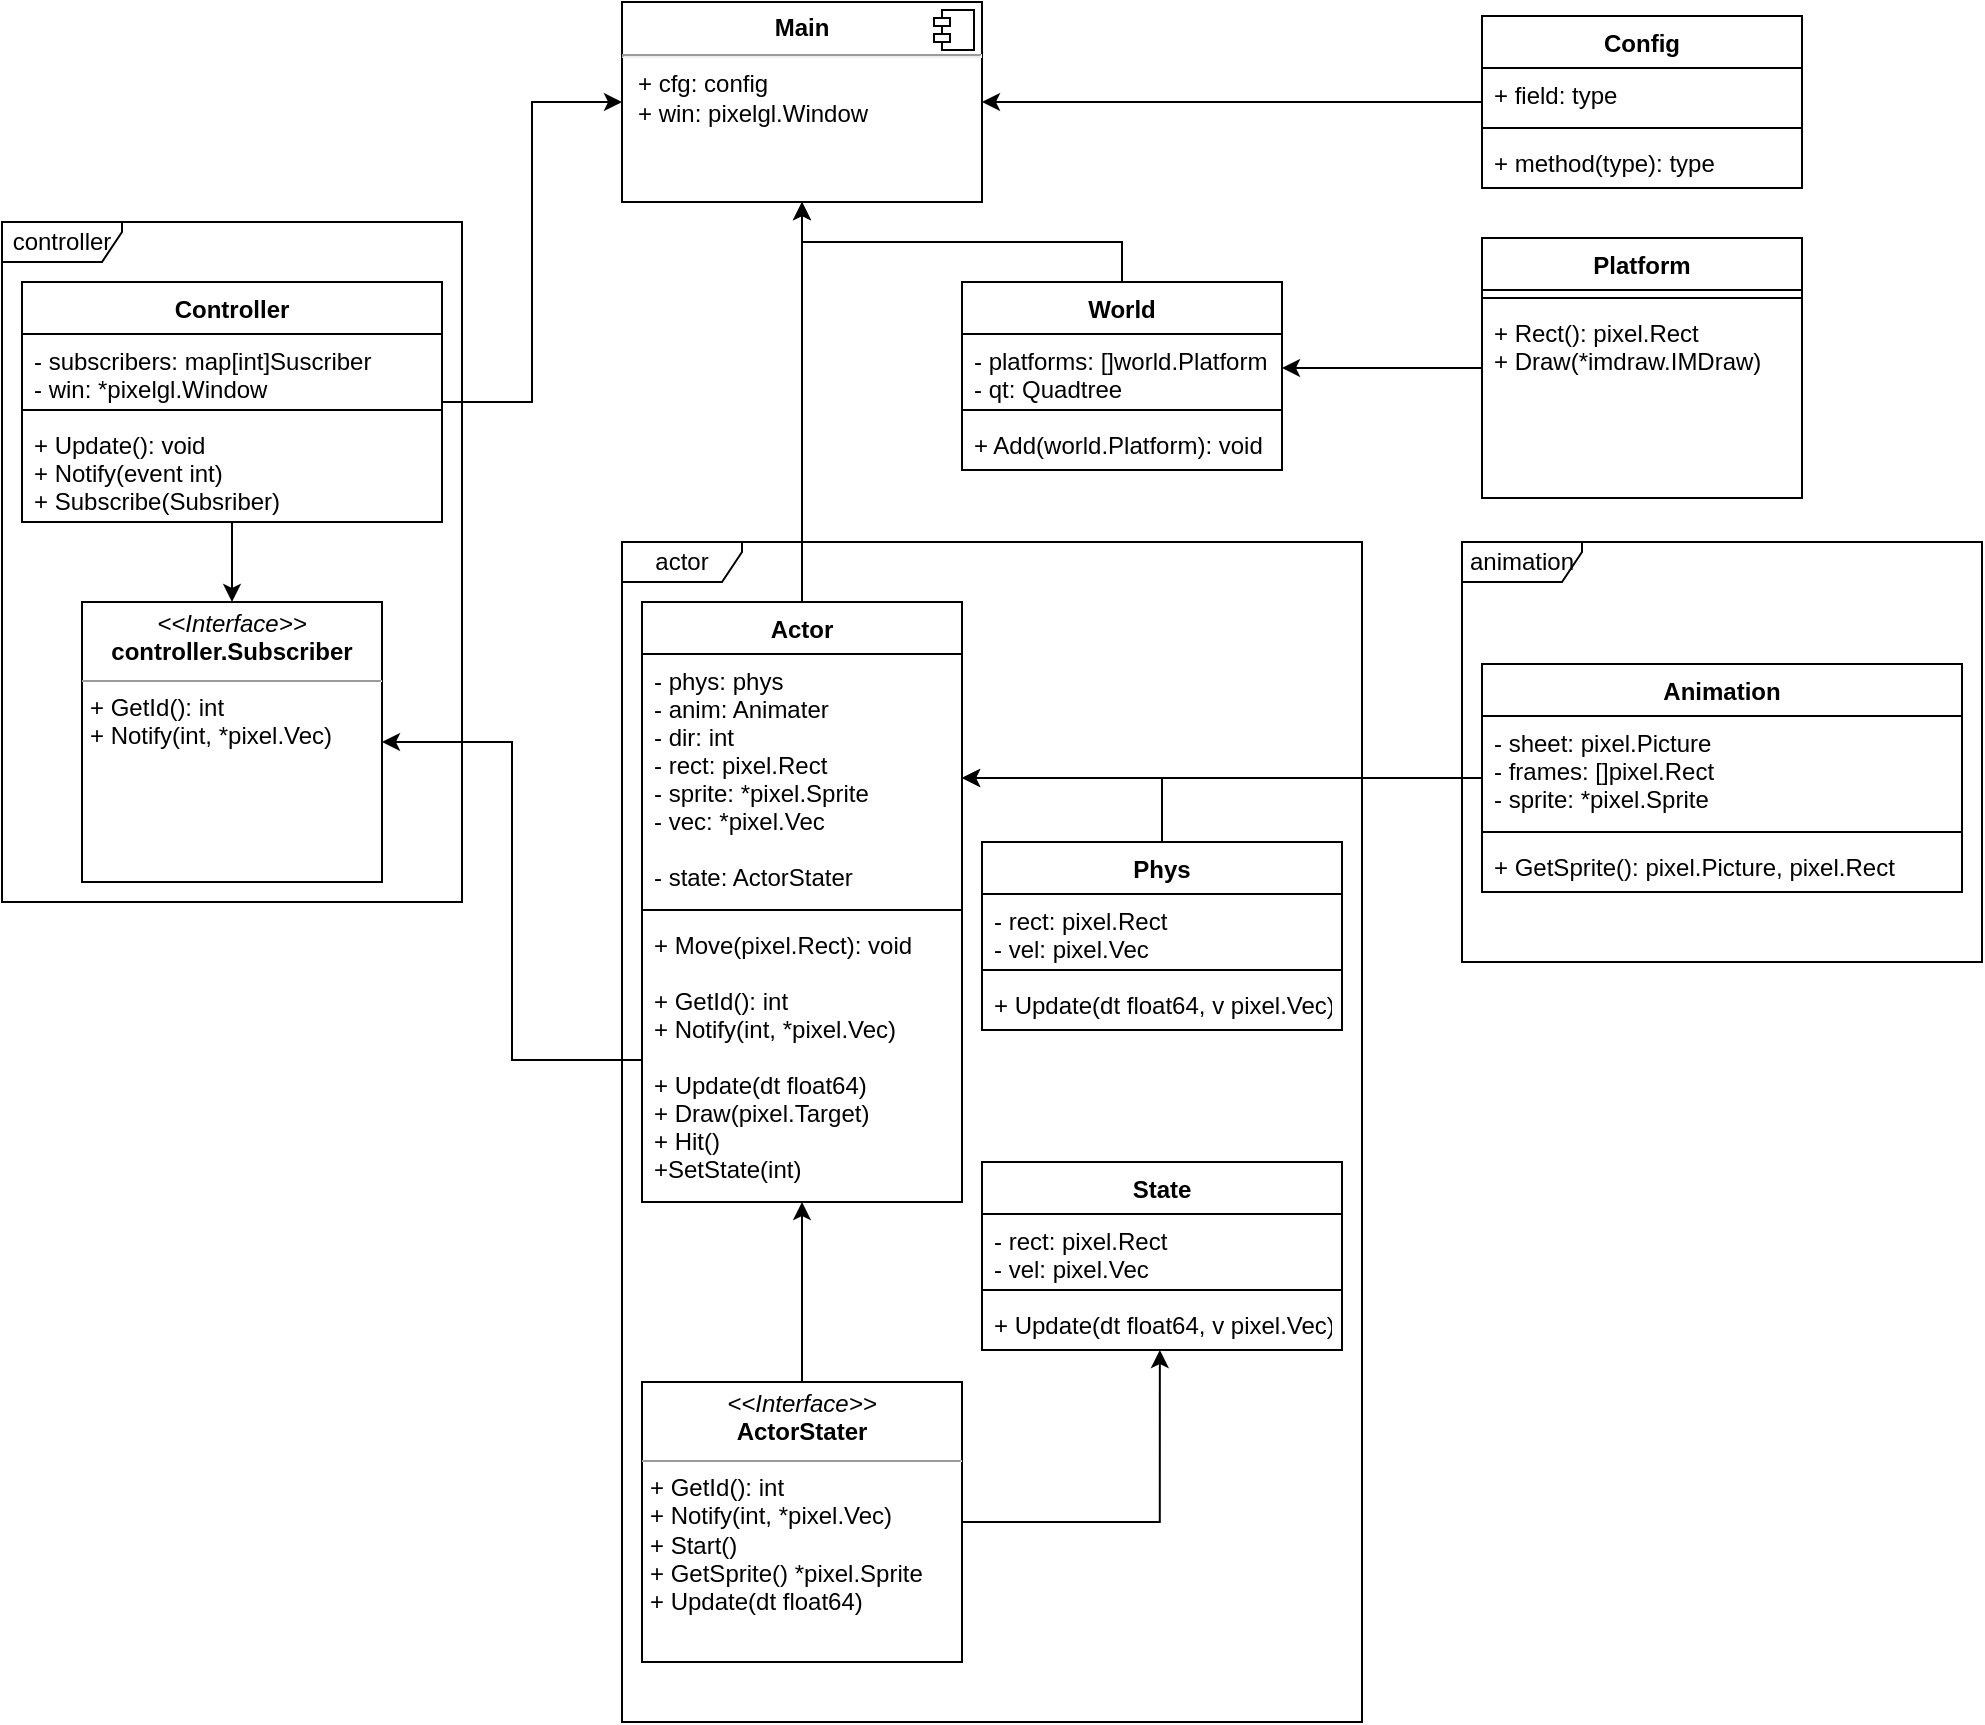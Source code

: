 <mxfile version="13.10.6" type="device" pages="2"><diagram id="_RZrZHycAza-_zZVdqdb" name="Page-1"><mxGraphModel dx="2500" dy="896" grid="1" gridSize="10" guides="1" tooltips="1" connect="1" arrows="1" fold="1" page="1" pageScale="1" pageWidth="827" pageHeight="1169" math="0" shadow="0"><root><mxCell id="0"/><mxCell id="1" parent="0"/><mxCell id="wVZSP38M4wMGpyhvvbk_-41" value="animation" style="shape=umlFrame;whiteSpace=wrap;html=1;width=60;height=20;" vertex="1" parent="1"><mxGeometry x="560" y="290" width="260" height="210" as="geometry"/></mxCell><mxCell id="wVZSP38M4wMGpyhvvbk_-40" value="actor" style="shape=umlFrame;whiteSpace=wrap;html=1;width=60;height=20;" vertex="1" parent="1"><mxGeometry x="140" y="290" width="370" height="590" as="geometry"/></mxCell><mxCell id="wVZSP38M4wMGpyhvvbk_-10" style="edgeStyle=orthogonalEdgeStyle;rounded=0;orthogonalLoop=1;jettySize=auto;html=1;" edge="1" parent="1" source="wVZSP38M4wMGpyhvvbk_-4" target="wVZSP38M4wMGpyhvvbk_-8"><mxGeometry relative="1" as="geometry"/></mxCell><mxCell id="wVZSP38M4wMGpyhvvbk_-4" value="Config" style="swimlane;fontStyle=1;align=center;verticalAlign=top;childLayout=stackLayout;horizontal=1;startSize=26;horizontalStack=0;resizeParent=1;resizeParentMax=0;resizeLast=0;collapsible=1;marginBottom=0;" vertex="1" parent="1"><mxGeometry x="570" y="27" width="160" height="86" as="geometry"/></mxCell><mxCell id="wVZSP38M4wMGpyhvvbk_-5" value="+ field: type" style="text;strokeColor=none;fillColor=none;align=left;verticalAlign=top;spacingLeft=4;spacingRight=4;overflow=hidden;rotatable=0;points=[[0,0.5],[1,0.5]];portConstraint=eastwest;" vertex="1" parent="wVZSP38M4wMGpyhvvbk_-4"><mxGeometry y="26" width="160" height="26" as="geometry"/></mxCell><mxCell id="wVZSP38M4wMGpyhvvbk_-6" value="" style="line;strokeWidth=1;fillColor=none;align=left;verticalAlign=middle;spacingTop=-1;spacingLeft=3;spacingRight=3;rotatable=0;labelPosition=right;points=[];portConstraint=eastwest;" vertex="1" parent="wVZSP38M4wMGpyhvvbk_-4"><mxGeometry y="52" width="160" height="8" as="geometry"/></mxCell><mxCell id="wVZSP38M4wMGpyhvvbk_-7" value="+ method(type): type" style="text;strokeColor=none;fillColor=none;align=left;verticalAlign=top;spacingLeft=4;spacingRight=4;overflow=hidden;rotatable=0;points=[[0,0.5],[1,0.5]];portConstraint=eastwest;" vertex="1" parent="wVZSP38M4wMGpyhvvbk_-4"><mxGeometry y="60" width="160" height="26" as="geometry"/></mxCell><mxCell id="wVZSP38M4wMGpyhvvbk_-8" value="&lt;p style=&quot;margin: 0px ; margin-top: 6px ; text-align: center&quot;&gt;&lt;b&gt;Main&lt;/b&gt;&lt;/p&gt;&lt;hr&gt;&lt;p style=&quot;margin: 0px ; margin-left: 8px&quot;&gt;+ cfg: config&lt;br&gt;+ win: pixelgl.Window&lt;/p&gt;" style="align=left;overflow=fill;html=1;dropTarget=0;" vertex="1" parent="1"><mxGeometry x="140" y="20" width="180" height="100" as="geometry"/></mxCell><mxCell id="wVZSP38M4wMGpyhvvbk_-9" value="" style="shape=component;jettyWidth=8;jettyHeight=4;" vertex="1" parent="wVZSP38M4wMGpyhvvbk_-8"><mxGeometry x="1" width="20" height="20" relative="1" as="geometry"><mxPoint x="-24" y="4" as="offset"/></mxGeometry></mxCell><mxCell id="wVZSP38M4wMGpyhvvbk_-20" style="edgeStyle=orthogonalEdgeStyle;rounded=0;orthogonalLoop=1;jettySize=auto;html=1;" edge="1" parent="1" source="wVZSP38M4wMGpyhvvbk_-11" target="wVZSP38M4wMGpyhvvbk_-8"><mxGeometry relative="1" as="geometry"/></mxCell><mxCell id="wVZSP38M4wMGpyhvvbk_-11" value="World" style="swimlane;fontStyle=1;align=center;verticalAlign=top;childLayout=stackLayout;horizontal=1;startSize=26;horizontalStack=0;resizeParent=1;resizeParentMax=0;resizeLast=0;collapsible=1;marginBottom=0;" vertex="1" parent="1"><mxGeometry x="310" y="160" width="160" height="94" as="geometry"/></mxCell><mxCell id="wVZSP38M4wMGpyhvvbk_-12" value="- platforms: []world.Platform&#10;- qt: Quadtree" style="text;strokeColor=none;fillColor=none;align=left;verticalAlign=top;spacingLeft=4;spacingRight=4;overflow=hidden;rotatable=0;points=[[0,0.5],[1,0.5]];portConstraint=eastwest;" vertex="1" parent="wVZSP38M4wMGpyhvvbk_-11"><mxGeometry y="26" width="160" height="34" as="geometry"/></mxCell><mxCell id="wVZSP38M4wMGpyhvvbk_-13" value="" style="line;strokeWidth=1;fillColor=none;align=left;verticalAlign=middle;spacingTop=-1;spacingLeft=3;spacingRight=3;rotatable=0;labelPosition=right;points=[];portConstraint=eastwest;" vertex="1" parent="wVZSP38M4wMGpyhvvbk_-11"><mxGeometry y="60" width="160" height="8" as="geometry"/></mxCell><mxCell id="wVZSP38M4wMGpyhvvbk_-14" value="+ Add(world.Platform): void" style="text;strokeColor=none;fillColor=none;align=left;verticalAlign=top;spacingLeft=4;spacingRight=4;overflow=hidden;rotatable=0;points=[[0,0.5],[1,0.5]];portConstraint=eastwest;" vertex="1" parent="wVZSP38M4wMGpyhvvbk_-11"><mxGeometry y="68" width="160" height="26" as="geometry"/></mxCell><mxCell id="wVZSP38M4wMGpyhvvbk_-19" style="edgeStyle=orthogonalEdgeStyle;rounded=0;orthogonalLoop=1;jettySize=auto;html=1;" edge="1" parent="1" source="wVZSP38M4wMGpyhvvbk_-15" target="wVZSP38M4wMGpyhvvbk_-12"><mxGeometry relative="1" as="geometry"/></mxCell><mxCell id="wVZSP38M4wMGpyhvvbk_-15" value="Platform" style="swimlane;fontStyle=1;align=center;verticalAlign=top;childLayout=stackLayout;horizontal=1;startSize=26;horizontalStack=0;resizeParent=1;resizeParentMax=0;resizeLast=0;collapsible=1;marginBottom=0;" vertex="1" parent="1"><mxGeometry x="570" y="138" width="160" height="130" as="geometry"/></mxCell><mxCell id="wVZSP38M4wMGpyhvvbk_-17" value="" style="line;strokeWidth=1;fillColor=none;align=left;verticalAlign=middle;spacingTop=-1;spacingLeft=3;spacingRight=3;rotatable=0;labelPosition=right;points=[];portConstraint=eastwest;" vertex="1" parent="wVZSP38M4wMGpyhvvbk_-15"><mxGeometry y="26" width="160" height="8" as="geometry"/></mxCell><mxCell id="wVZSP38M4wMGpyhvvbk_-18" value="+ Rect(): pixel.Rect&#10;+ Draw(*imdraw.IMDraw)" style="text;strokeColor=none;fillColor=none;align=left;verticalAlign=top;spacingLeft=4;spacingRight=4;overflow=hidden;rotatable=0;points=[[0,0.5],[1,0.5]];portConstraint=eastwest;" vertex="1" parent="wVZSP38M4wMGpyhvvbk_-15"><mxGeometry y="34" width="160" height="96" as="geometry"/></mxCell><mxCell id="wVZSP38M4wMGpyhvvbk_-30" style="edgeStyle=orthogonalEdgeStyle;rounded=0;orthogonalLoop=1;jettySize=auto;html=1;" edge="1" parent="1" source="wVZSP38M4wMGpyhvvbk_-21" target="wVZSP38M4wMGpyhvvbk_-26"><mxGeometry relative="1" as="geometry"/></mxCell><mxCell id="wVZSP38M4wMGpyhvvbk_-21" value="Animation" style="swimlane;fontStyle=1;align=center;verticalAlign=top;childLayout=stackLayout;horizontal=1;startSize=26;horizontalStack=0;resizeParent=1;resizeParentMax=0;resizeLast=0;collapsible=1;marginBottom=0;" vertex="1" parent="1"><mxGeometry x="570" y="351" width="240" height="114" as="geometry"/></mxCell><mxCell id="wVZSP38M4wMGpyhvvbk_-22" value="- sheet: pixel.Picture&#10;- frames: []pixel.Rect&#10;- sprite: *pixel.Sprite" style="text;strokeColor=none;fillColor=none;align=left;verticalAlign=top;spacingLeft=4;spacingRight=4;overflow=hidden;rotatable=0;points=[[0,0.5],[1,0.5]];portConstraint=eastwest;" vertex="1" parent="wVZSP38M4wMGpyhvvbk_-21"><mxGeometry y="26" width="240" height="54" as="geometry"/></mxCell><mxCell id="wVZSP38M4wMGpyhvvbk_-23" value="" style="line;strokeWidth=1;fillColor=none;align=left;verticalAlign=middle;spacingTop=-1;spacingLeft=3;spacingRight=3;rotatable=0;labelPosition=right;points=[];portConstraint=eastwest;" vertex="1" parent="wVZSP38M4wMGpyhvvbk_-21"><mxGeometry y="80" width="240" height="8" as="geometry"/></mxCell><mxCell id="wVZSP38M4wMGpyhvvbk_-24" value="+ GetSprite(): pixel.Picture, pixel.Rect" style="text;strokeColor=none;fillColor=none;align=left;verticalAlign=top;spacingLeft=4;spacingRight=4;overflow=hidden;rotatable=0;points=[[0,0.5],[1,0.5]];portConstraint=eastwest;" vertex="1" parent="wVZSP38M4wMGpyhvvbk_-21"><mxGeometry y="88" width="240" height="26" as="geometry"/></mxCell><mxCell id="wVZSP38M4wMGpyhvvbk_-29" style="edgeStyle=orthogonalEdgeStyle;rounded=0;orthogonalLoop=1;jettySize=auto;html=1;" edge="1" parent="1" source="wVZSP38M4wMGpyhvvbk_-25" target="wVZSP38M4wMGpyhvvbk_-8"><mxGeometry relative="1" as="geometry"/></mxCell><mxCell id="wVZSP38M4wMGpyhvvbk_-25" value="Actor" style="swimlane;fontStyle=1;align=center;verticalAlign=top;childLayout=stackLayout;horizontal=1;startSize=26;horizontalStack=0;resizeParent=1;resizeParentMax=0;resizeLast=0;collapsible=1;marginBottom=0;" vertex="1" parent="1"><mxGeometry x="150" y="320" width="160" height="300" as="geometry"/></mxCell><mxCell id="wVZSP38M4wMGpyhvvbk_-26" value="- phys: phys&#10;- anim: Animater&#10;- dir: int&#10;- rect: pixel.Rect&#10;- sprite: *pixel.Sprite&#10;- vec: *pixel.Vec&#10;&#10;- state: ActorStater" style="text;strokeColor=none;fillColor=none;align=left;verticalAlign=top;spacingLeft=4;spacingRight=4;overflow=hidden;rotatable=0;points=[[0,0.5],[1,0.5]];portConstraint=eastwest;" vertex="1" parent="wVZSP38M4wMGpyhvvbk_-25"><mxGeometry y="26" width="160" height="124" as="geometry"/></mxCell><mxCell id="wVZSP38M4wMGpyhvvbk_-27" value="" style="line;strokeWidth=1;fillColor=none;align=left;verticalAlign=middle;spacingTop=-1;spacingLeft=3;spacingRight=3;rotatable=0;labelPosition=right;points=[];portConstraint=eastwest;" vertex="1" parent="wVZSP38M4wMGpyhvvbk_-25"><mxGeometry y="150" width="160" height="8" as="geometry"/></mxCell><mxCell id="wVZSP38M4wMGpyhvvbk_-28" value="+ Move(pixel.Rect): void&#10;&#10;+ GetId(): int&#10;+ Notify(int, *pixel.Vec)&#10;&#10;+ Update(dt float64)&#10;+ Draw(pixel.Target)&#10;+ Hit()&#10;+SetState(int)" style="text;strokeColor=none;fillColor=none;align=left;verticalAlign=top;spacingLeft=4;spacingRight=4;overflow=hidden;rotatable=0;points=[[0,0.5],[1,0.5]];portConstraint=eastwest;" vertex="1" parent="wVZSP38M4wMGpyhvvbk_-25"><mxGeometry y="158" width="160" height="142" as="geometry"/></mxCell><mxCell id="wVZSP38M4wMGpyhvvbk_-37" style="edgeStyle=orthogonalEdgeStyle;rounded=0;orthogonalLoop=1;jettySize=auto;html=1;entryX=0;entryY=0.5;entryDx=0;entryDy=0;" edge="1" parent="1" source="wVZSP38M4wMGpyhvvbk_-31" target="wVZSP38M4wMGpyhvvbk_-8"><mxGeometry relative="1" as="geometry"/></mxCell><mxCell id="wVZSP38M4wMGpyhvvbk_-39" style="edgeStyle=orthogonalEdgeStyle;rounded=0;orthogonalLoop=1;jettySize=auto;html=1;" edge="1" parent="1" source="wVZSP38M4wMGpyhvvbk_-31" target="wVZSP38M4wMGpyhvvbk_-36"><mxGeometry relative="1" as="geometry"/></mxCell><mxCell id="wVZSP38M4wMGpyhvvbk_-31" value="Controller" style="swimlane;fontStyle=1;align=center;verticalAlign=top;childLayout=stackLayout;horizontal=1;startSize=26;horizontalStack=0;resizeParent=1;resizeParentMax=0;resizeLast=0;collapsible=1;marginBottom=0;" vertex="1" parent="1"><mxGeometry x="-160" y="160" width="210" height="120" as="geometry"/></mxCell><mxCell id="wVZSP38M4wMGpyhvvbk_-32" value="- subscribers: map[int]Suscriber&#10;- win: *pixelgl.Window" style="text;strokeColor=none;fillColor=none;align=left;verticalAlign=top;spacingLeft=4;spacingRight=4;overflow=hidden;rotatable=0;points=[[0,0.5],[1,0.5]];portConstraint=eastwest;" vertex="1" parent="wVZSP38M4wMGpyhvvbk_-31"><mxGeometry y="26" width="210" height="34" as="geometry"/></mxCell><mxCell id="wVZSP38M4wMGpyhvvbk_-33" value="" style="line;strokeWidth=1;fillColor=none;align=left;verticalAlign=middle;spacingTop=-1;spacingLeft=3;spacingRight=3;rotatable=0;labelPosition=right;points=[];portConstraint=eastwest;" vertex="1" parent="wVZSP38M4wMGpyhvvbk_-31"><mxGeometry y="60" width="210" height="8" as="geometry"/></mxCell><mxCell id="wVZSP38M4wMGpyhvvbk_-34" value="+ Update(): void&#10;+ Notify(event int)&#10;+ Subscribe(Subsriber)" style="text;strokeColor=none;fillColor=none;align=left;verticalAlign=top;spacingLeft=4;spacingRight=4;overflow=hidden;rotatable=0;points=[[0,0.5],[1,0.5]];portConstraint=eastwest;" vertex="1" parent="wVZSP38M4wMGpyhvvbk_-31"><mxGeometry y="68" width="210" height="52" as="geometry"/></mxCell><mxCell id="wVZSP38M4wMGpyhvvbk_-36" value="&lt;p style=&quot;margin: 0px ; margin-top: 4px ; text-align: center&quot;&gt;&lt;i&gt;&amp;lt;&amp;lt;Interface&amp;gt;&amp;gt;&lt;/i&gt;&lt;br&gt;&lt;b&gt;controller.Subscriber&lt;/b&gt;&lt;/p&gt;&lt;hr size=&quot;1&quot;&gt;&lt;p style=&quot;margin: 0px ; margin-left: 4px&quot;&gt;&lt;/p&gt;&lt;p style=&quot;margin: 0px ; margin-left: 4px&quot;&gt;+ GetId(): int&lt;br&gt;+ Notify(int, *pixel.Vec)&lt;/p&gt;" style="verticalAlign=top;align=left;overflow=fill;fontSize=12;fontFamily=Helvetica;html=1;" vertex="1" parent="1"><mxGeometry x="-130" y="320" width="150" height="140" as="geometry"/></mxCell><mxCell id="wVZSP38M4wMGpyhvvbk_-38" style="edgeStyle=orthogonalEdgeStyle;rounded=0;orthogonalLoop=1;jettySize=auto;html=1;entryX=1;entryY=0.5;entryDx=0;entryDy=0;" edge="1" parent="1" source="wVZSP38M4wMGpyhvvbk_-28" target="wVZSP38M4wMGpyhvvbk_-36"><mxGeometry relative="1" as="geometry"/></mxCell><mxCell id="wVZSP38M4wMGpyhvvbk_-48" style="edgeStyle=orthogonalEdgeStyle;rounded=0;orthogonalLoop=1;jettySize=auto;html=1;exitX=0.5;exitY=0;exitDx=0;exitDy=0;" edge="1" parent="1" source="wVZSP38M4wMGpyhvvbk_-43" target="wVZSP38M4wMGpyhvvbk_-26"><mxGeometry relative="1" as="geometry"/></mxCell><mxCell id="wVZSP38M4wMGpyhvvbk_-43" value="Phys" style="swimlane;fontStyle=1;align=center;verticalAlign=top;childLayout=stackLayout;horizontal=1;startSize=26;horizontalStack=0;resizeParent=1;resizeParentMax=0;resizeLast=0;collapsible=1;marginBottom=0;" vertex="1" parent="1"><mxGeometry x="320" y="440" width="180" height="94" as="geometry"/></mxCell><mxCell id="wVZSP38M4wMGpyhvvbk_-44" value="- rect: pixel.Rect&#10;- vel: pixel.Vec" style="text;strokeColor=none;fillColor=none;align=left;verticalAlign=top;spacingLeft=4;spacingRight=4;overflow=hidden;rotatable=0;points=[[0,0.5],[1,0.5]];portConstraint=eastwest;" vertex="1" parent="wVZSP38M4wMGpyhvvbk_-43"><mxGeometry y="26" width="180" height="34" as="geometry"/></mxCell><mxCell id="wVZSP38M4wMGpyhvvbk_-45" value="" style="line;strokeWidth=1;fillColor=none;align=left;verticalAlign=middle;spacingTop=-1;spacingLeft=3;spacingRight=3;rotatable=0;labelPosition=right;points=[];portConstraint=eastwest;" vertex="1" parent="wVZSP38M4wMGpyhvvbk_-43"><mxGeometry y="60" width="180" height="8" as="geometry"/></mxCell><mxCell id="wVZSP38M4wMGpyhvvbk_-46" value="+ Update(dt float64, v pixel.Vec)" style="text;strokeColor=none;fillColor=none;align=left;verticalAlign=top;spacingLeft=4;spacingRight=4;overflow=hidden;rotatable=0;points=[[0,0.5],[1,0.5]];portConstraint=eastwest;" vertex="1" parent="wVZSP38M4wMGpyhvvbk_-43"><mxGeometry y="68" width="180" height="26" as="geometry"/></mxCell><mxCell id="wVZSP38M4wMGpyhvvbk_-49" value="State" style="swimlane;fontStyle=1;align=center;verticalAlign=top;childLayout=stackLayout;horizontal=1;startSize=26;horizontalStack=0;resizeParent=1;resizeParentMax=0;resizeLast=0;collapsible=1;marginBottom=0;" vertex="1" parent="1"><mxGeometry x="320" y="600" width="180" height="94" as="geometry"/></mxCell><mxCell id="wVZSP38M4wMGpyhvvbk_-50" value="- rect: pixel.Rect&#10;- vel: pixel.Vec" style="text;strokeColor=none;fillColor=none;align=left;verticalAlign=top;spacingLeft=4;spacingRight=4;overflow=hidden;rotatable=0;points=[[0,0.5],[1,0.5]];portConstraint=eastwest;" vertex="1" parent="wVZSP38M4wMGpyhvvbk_-49"><mxGeometry y="26" width="180" height="34" as="geometry"/></mxCell><mxCell id="wVZSP38M4wMGpyhvvbk_-51" value="" style="line;strokeWidth=1;fillColor=none;align=left;verticalAlign=middle;spacingTop=-1;spacingLeft=3;spacingRight=3;rotatable=0;labelPosition=right;points=[];portConstraint=eastwest;" vertex="1" parent="wVZSP38M4wMGpyhvvbk_-49"><mxGeometry y="60" width="180" height="8" as="geometry"/></mxCell><mxCell id="wVZSP38M4wMGpyhvvbk_-52" value="+ Update(dt float64, v pixel.Vec)" style="text;strokeColor=none;fillColor=none;align=left;verticalAlign=top;spacingLeft=4;spacingRight=4;overflow=hidden;rotatable=0;points=[[0,0.5],[1,0.5]];portConstraint=eastwest;" vertex="1" parent="wVZSP38M4wMGpyhvvbk_-49"><mxGeometry y="68" width="180" height="26" as="geometry"/></mxCell><mxCell id="wVZSP38M4wMGpyhvvbk_-54" style="edgeStyle=orthogonalEdgeStyle;rounded=0;orthogonalLoop=1;jettySize=auto;html=1;entryX=0.5;entryY=1;entryDx=0;entryDy=0;entryPerimeter=0;" edge="1" parent="1" source="wVZSP38M4wMGpyhvvbk_-53" target="wVZSP38M4wMGpyhvvbk_-28"><mxGeometry relative="1" as="geometry"/></mxCell><mxCell id="wVZSP38M4wMGpyhvvbk_-55" style="edgeStyle=orthogonalEdgeStyle;rounded=0;orthogonalLoop=1;jettySize=auto;html=1;entryX=0.494;entryY=1;entryDx=0;entryDy=0;exitX=1;exitY=0.5;exitDx=0;exitDy=0;entryPerimeter=0;" edge="1" parent="1" source="wVZSP38M4wMGpyhvvbk_-53" target="wVZSP38M4wMGpyhvvbk_-52"><mxGeometry relative="1" as="geometry"/></mxCell><mxCell id="wVZSP38M4wMGpyhvvbk_-53" value="&lt;p style=&quot;margin: 0px ; margin-top: 4px ; text-align: center&quot;&gt;&lt;i&gt;&amp;lt;&amp;lt;Interface&amp;gt;&amp;gt;&lt;/i&gt;&lt;br&gt;&lt;b&gt;ActorStater&lt;/b&gt;&lt;/p&gt;&lt;hr size=&quot;1&quot;&gt;&lt;p style=&quot;margin: 0px ; margin-left: 4px&quot;&gt;&lt;/p&gt;&lt;p style=&quot;margin: 0px ; margin-left: 4px&quot;&gt;+ GetId(): int&lt;br&gt;+ Notify(int, *pixel.Vec)&lt;/p&gt;&lt;p style=&quot;margin: 0px ; margin-left: 4px&quot;&gt;+ Start()&lt;/p&gt;&lt;p style=&quot;margin: 0px ; margin-left: 4px&quot;&gt;+ GetSprite() *pixel.Sprite&lt;/p&gt;&lt;p style=&quot;margin: 0px ; margin-left: 4px&quot;&gt;+ Update(dt float64)&lt;/p&gt;" style="verticalAlign=top;align=left;overflow=fill;fontSize=12;fontFamily=Helvetica;html=1;" vertex="1" parent="1"><mxGeometry x="150" y="710" width="160" height="140" as="geometry"/></mxCell><mxCell id="wVZSP38M4wMGpyhvvbk_-56" value="controller" style="shape=umlFrame;whiteSpace=wrap;html=1;width=60;height=20;" vertex="1" parent="1"><mxGeometry x="-170" y="130" width="230" height="340" as="geometry"/></mxCell></root></mxGraphModel></diagram><diagram id="M7BaKnD0F-Jn1xKLaKEN" name="Page-2"><mxGraphModel dx="2249" dy="762" grid="1" gridSize="10" guides="1" tooltips="1" connect="1" arrows="1" fold="1" page="1" pageScale="1" pageWidth="827" pageHeight="1169" math="0" shadow="0"><root><mxCell id="CDICN90SgbuqvXNuUb00-0"/><mxCell id="CDICN90SgbuqvXNuUb00-1" parent="CDICN90SgbuqvXNuUb00-0"/><mxCell id="2Jv8WD33WhhehCN9JdEd-0" style="edgeStyle=orthogonalEdgeStyle;rounded=0;orthogonalLoop=1;jettySize=auto;html=1;" edge="1" parent="CDICN90SgbuqvXNuUb00-1" source="2Jv8WD33WhhehCN9JdEd-1" target="2Jv8WD33WhhehCN9JdEd-5"><mxGeometry relative="1" as="geometry"/></mxCell><mxCell id="2Jv8WD33WhhehCN9JdEd-1" value="Config" style="swimlane;fontStyle=1;align=center;verticalAlign=top;childLayout=stackLayout;horizontal=1;startSize=26;horizontalStack=0;resizeParent=1;resizeParentMax=0;resizeLast=0;collapsible=1;marginBottom=0;" vertex="1" parent="CDICN90SgbuqvXNuUb00-1"><mxGeometry x="440" y="17" width="160" height="86" as="geometry"/></mxCell><mxCell id="2Jv8WD33WhhehCN9JdEd-2" value="+ field: type" style="text;strokeColor=none;fillColor=none;align=left;verticalAlign=top;spacingLeft=4;spacingRight=4;overflow=hidden;rotatable=0;points=[[0,0.5],[1,0.5]];portConstraint=eastwest;" vertex="1" parent="2Jv8WD33WhhehCN9JdEd-1"><mxGeometry y="26" width="160" height="26" as="geometry"/></mxCell><mxCell id="2Jv8WD33WhhehCN9JdEd-3" value="" style="line;strokeWidth=1;fillColor=none;align=left;verticalAlign=middle;spacingTop=-1;spacingLeft=3;spacingRight=3;rotatable=0;labelPosition=right;points=[];portConstraint=eastwest;" vertex="1" parent="2Jv8WD33WhhehCN9JdEd-1"><mxGeometry y="52" width="160" height="8" as="geometry"/></mxCell><mxCell id="2Jv8WD33WhhehCN9JdEd-4" value="+ method(type): type" style="text;strokeColor=none;fillColor=none;align=left;verticalAlign=top;spacingLeft=4;spacingRight=4;overflow=hidden;rotatable=0;points=[[0,0.5],[1,0.5]];portConstraint=eastwest;" vertex="1" parent="2Jv8WD33WhhehCN9JdEd-1"><mxGeometry y="60" width="160" height="26" as="geometry"/></mxCell><mxCell id="2Jv8WD33WhhehCN9JdEd-5" value="&lt;p style=&quot;margin: 0px ; margin-top: 6px ; text-align: center&quot;&gt;&lt;b&gt;Main&lt;/b&gt;&lt;/p&gt;&lt;hr&gt;&lt;p style=&quot;margin: 0px ; margin-left: 8px&quot;&gt;+ cfg: config&lt;br&gt;+ win: pixelgl.Window&lt;/p&gt;&lt;p style=&quot;margin: 0px ; margin-left: 8px&quot;&gt;&lt;br&gt;&lt;/p&gt;&lt;p style=&quot;margin: 0px ; margin-left: 8px&quot;&gt;+ Draw()&lt;/p&gt;" style="align=left;overflow=fill;html=1;dropTarget=0;" vertex="1" parent="CDICN90SgbuqvXNuUb00-1"><mxGeometry x="210" y="10" width="180" height="100" as="geometry"/></mxCell><mxCell id="2Jv8WD33WhhehCN9JdEd-6" value="" style="shape=component;jettyWidth=8;jettyHeight=4;" vertex="1" parent="2Jv8WD33WhhehCN9JdEd-5"><mxGeometry x="1" width="20" height="20" relative="1" as="geometry"><mxPoint x="-24" y="4" as="offset"/></mxGeometry></mxCell><mxCell id="2Jv8WD33WhhehCN9JdEd-7" style="edgeStyle=orthogonalEdgeStyle;rounded=0;orthogonalLoop=1;jettySize=auto;html=1;" edge="1" parent="CDICN90SgbuqvXNuUb00-1" source="2Jv8WD33WhhehCN9JdEd-8" target="2Jv8WD33WhhehCN9JdEd-5"><mxGeometry relative="1" as="geometry"/></mxCell><mxCell id="2Jv8WD33WhhehCN9JdEd-8" value="World" style="swimlane;fontStyle=1;align=center;verticalAlign=top;childLayout=stackLayout;horizontal=1;startSize=26;horizontalStack=0;resizeParent=1;resizeParentMax=0;resizeLast=0;collapsible=1;marginBottom=0;" vertex="1" parent="CDICN90SgbuqvXNuUb00-1"><mxGeometry x="220" y="149" width="160" height="170" as="geometry"/></mxCell><mxCell id="2Jv8WD33WhhehCN9JdEd-9" value="- platforms: []IObject&#10;- qt: Quadtree&#10;- actors: []IActor" style="text;strokeColor=none;fillColor=none;align=left;verticalAlign=top;spacingLeft=4;spacingRight=4;overflow=hidden;rotatable=0;points=[[0,0.5],[1,0.5]];portConstraint=eastwest;" vertex="1" parent="2Jv8WD33WhhehCN9JdEd-8"><mxGeometry y="26" width="160" height="64" as="geometry"/></mxCell><mxCell id="2Jv8WD33WhhehCN9JdEd-10" value="" style="line;strokeWidth=1;fillColor=none;align=left;verticalAlign=middle;spacingTop=-1;spacingLeft=3;spacingRight=3;rotatable=0;labelPosition=right;points=[];portConstraint=eastwest;" vertex="1" parent="2Jv8WD33WhhehCN9JdEd-8"><mxGeometry y="90" width="160" height="8" as="geometry"/></mxCell><mxCell id="2Jv8WD33WhhehCN9JdEd-11" value="+ Add(IObject)&#10;+ Draw(pixel.Target)&#10;+ Update(dt float64)" style="text;strokeColor=none;fillColor=none;align=left;verticalAlign=top;spacingLeft=4;spacingRight=4;overflow=hidden;rotatable=0;points=[[0,0.5],[1,0.5]];portConstraint=eastwest;" vertex="1" parent="2Jv8WD33WhhehCN9JdEd-8"><mxGeometry y="98" width="160" height="72" as="geometry"/></mxCell><mxCell id="2Jv8WD33WhhehCN9JdEd-12" style="edgeStyle=orthogonalEdgeStyle;rounded=0;orthogonalLoop=1;jettySize=auto;html=1;" edge="1" parent="CDICN90SgbuqvXNuUb00-1" source="2Jv8WD33WhhehCN9JdEd-13" target="2Jv8WD33WhhehCN9JdEd-47"><mxGeometry relative="1" as="geometry"/></mxCell><mxCell id="2Jv8WD33WhhehCN9JdEd-13" value="Platform" style="swimlane;fontStyle=1;align=center;verticalAlign=top;childLayout=stackLayout;horizontal=1;startSize=26;horizontalStack=0;resizeParent=1;resizeParentMax=0;resizeLast=0;collapsible=1;marginBottom=0;" vertex="1" parent="CDICN90SgbuqvXNuUb00-1"><mxGeometry x="640" y="142" width="160" height="130" as="geometry"/></mxCell><mxCell id="2Jv8WD33WhhehCN9JdEd-14" value="" style="line;strokeWidth=1;fillColor=none;align=left;verticalAlign=middle;spacingTop=-1;spacingLeft=3;spacingRight=3;rotatable=0;labelPosition=right;points=[];portConstraint=eastwest;" vertex="1" parent="2Jv8WD33WhhehCN9JdEd-13"><mxGeometry y="26" width="160" height="8" as="geometry"/></mxCell><mxCell id="2Jv8WD33WhhehCN9JdEd-15" value="+ Rect(): pixel.Rect&#10;+ Draw(*imdraw.IMDraw)" style="text;strokeColor=none;fillColor=none;align=left;verticalAlign=top;spacingLeft=4;spacingRight=4;overflow=hidden;rotatable=0;points=[[0,0.5],[1,0.5]];portConstraint=eastwest;" vertex="1" parent="2Jv8WD33WhhehCN9JdEd-13"><mxGeometry y="34" width="160" height="96" as="geometry"/></mxCell><mxCell id="2Jv8WD33WhhehCN9JdEd-16" style="edgeStyle=orthogonalEdgeStyle;rounded=0;orthogonalLoop=1;jettySize=auto;html=1;entryX=0;entryY=0.5;entryDx=0;entryDy=0;exitX=0.514;exitY=1;exitDx=0;exitDy=0;exitPerimeter=0;" edge="1" parent="CDICN90SgbuqvXNuUb00-1" source="2Jv8WD33WhhehCN9JdEd-21" target="2Jv8WD33WhhehCN9JdEd-23"><mxGeometry relative="1" as="geometry"/></mxCell><mxCell id="2Jv8WD33WhhehCN9JdEd-17" style="edgeStyle=orthogonalEdgeStyle;rounded=0;orthogonalLoop=1;jettySize=auto;html=1;entryX=0;entryY=0.5;entryDx=0;entryDy=0;" edge="1" parent="CDICN90SgbuqvXNuUb00-1" source="2Jv8WD33WhhehCN9JdEd-18" target="2Jv8WD33WhhehCN9JdEd-9"><mxGeometry relative="1" as="geometry"/></mxCell><mxCell id="2Jv8WD33WhhehCN9JdEd-18" value="Animation" style="swimlane;fontStyle=1;align=center;verticalAlign=top;childLayout=stackLayout;horizontal=1;startSize=26;horizontalStack=0;resizeParent=1;resizeParentMax=0;resizeLast=0;collapsible=1;marginBottom=0;" vertex="1" parent="CDICN90SgbuqvXNuUb00-1"><mxGeometry x="-10" y="272" width="210" height="114" as="geometry"/></mxCell><mxCell id="2Jv8WD33WhhehCN9JdEd-19" value="- sheet: pixel.Picture&#10;- frames: []pixel.Rect&#10;- sprite: *pixel.Sprite" style="text;strokeColor=none;fillColor=none;align=left;verticalAlign=top;spacingLeft=4;spacingRight=4;overflow=hidden;rotatable=0;points=[[0,0.5],[1,0.5]];portConstraint=eastwest;" vertex="1" parent="2Jv8WD33WhhehCN9JdEd-18"><mxGeometry y="26" width="210" height="54" as="geometry"/></mxCell><mxCell id="2Jv8WD33WhhehCN9JdEd-20" value="" style="line;strokeWidth=1;fillColor=none;align=left;verticalAlign=middle;spacingTop=-1;spacingLeft=3;spacingRight=3;rotatable=0;labelPosition=right;points=[];portConstraint=eastwest;" vertex="1" parent="2Jv8WD33WhhehCN9JdEd-18"><mxGeometry y="80" width="210" height="8" as="geometry"/></mxCell><mxCell id="2Jv8WD33WhhehCN9JdEd-21" value="+ GetSprite(): pixel.Picture, pixel.Rect" style="text;strokeColor=none;fillColor=none;align=left;verticalAlign=top;spacingLeft=4;spacingRight=4;overflow=hidden;rotatable=0;points=[[0,0.5],[1,0.5]];portConstraint=eastwest;" vertex="1" parent="2Jv8WD33WhhehCN9JdEd-18"><mxGeometry y="88" width="210" height="26" as="geometry"/></mxCell><mxCell id="2Jv8WD33WhhehCN9JdEd-22" value="Actor" style="swimlane;fontStyle=1;align=center;verticalAlign=top;childLayout=stackLayout;horizontal=1;startSize=26;horizontalStack=0;resizeParent=1;resizeParentMax=0;resizeLast=0;collapsible=1;marginBottom=0;" vertex="1" parent="CDICN90SgbuqvXNuUb00-1"><mxGeometry x="210" y="540" width="170" height="310" as="geometry"/></mxCell><mxCell id="2Jv8WD33WhhehCN9JdEd-23" value="- phys: phys&#10;- anim: Animater&#10;- dir: int&#10;- rect: pixel.Rect&#10;- sprite: *pixel.Sprite&#10;- vec: *pixel.Vec&#10;&#10;- state: ActorStater" style="text;strokeColor=none;fillColor=none;align=left;verticalAlign=top;spacingLeft=4;spacingRight=4;overflow=hidden;rotatable=0;points=[[0,0.5],[1,0.5]];portConstraint=eastwest;" vertex="1" parent="2Jv8WD33WhhehCN9JdEd-22"><mxGeometry y="26" width="170" height="124" as="geometry"/></mxCell><mxCell id="2Jv8WD33WhhehCN9JdEd-24" value="" style="line;strokeWidth=1;fillColor=none;align=left;verticalAlign=middle;spacingTop=-1;spacingLeft=3;spacingRight=3;rotatable=0;labelPosition=right;points=[];portConstraint=eastwest;" vertex="1" parent="2Jv8WD33WhhehCN9JdEd-22"><mxGeometry y="150" width="170" height="8" as="geometry"/></mxCell><mxCell id="2Jv8WD33WhhehCN9JdEd-25" value="+ Move(pixel.Rect): void&#10;&#10;+ GetId(): int&#10;+ Notify(int, *pixel.Vec)&#10;&#10;+ Update(dt float64)&#10;+ Draw(*imdraw.IMDraw)&#10;+ Hit()&#10;&#10;+SetState(int)" style="text;strokeColor=none;fillColor=none;align=left;verticalAlign=top;spacingLeft=4;spacingRight=4;overflow=hidden;rotatable=0;points=[[0,0.5],[1,0.5]];portConstraint=eastwest;" vertex="1" parent="2Jv8WD33WhhehCN9JdEd-22"><mxGeometry y="158" width="170" height="152" as="geometry"/></mxCell><mxCell id="2Jv8WD33WhhehCN9JdEd-26" style="edgeStyle=orthogonalEdgeStyle;rounded=0;orthogonalLoop=1;jettySize=auto;html=1;entryX=0;entryY=0.75;entryDx=0;entryDy=0;" edge="1" parent="CDICN90SgbuqvXNuUb00-1" source="2Jv8WD33WhhehCN9JdEd-28" target="2Jv8WD33WhhehCN9JdEd-5"><mxGeometry relative="1" as="geometry"/></mxCell><mxCell id="2Jv8WD33WhhehCN9JdEd-27" style="edgeStyle=orthogonalEdgeStyle;rounded=0;orthogonalLoop=1;jettySize=auto;html=1;" edge="1" parent="CDICN90SgbuqvXNuUb00-1" source="2Jv8WD33WhhehCN9JdEd-28" target="2Jv8WD33WhhehCN9JdEd-32"><mxGeometry relative="1" as="geometry"/></mxCell><mxCell id="2Jv8WD33WhhehCN9JdEd-28" value="Controller" style="swimlane;fontStyle=1;align=center;verticalAlign=top;childLayout=stackLayout;horizontal=1;startSize=26;horizontalStack=0;resizeParent=1;resizeParentMax=0;resizeLast=0;collapsible=1;marginBottom=0;" vertex="1" parent="CDICN90SgbuqvXNuUb00-1"><mxGeometry x="-125" y="103" width="180" height="120" as="geometry"/></mxCell><mxCell id="2Jv8WD33WhhehCN9JdEd-29" value="- subscribers: map[int]Suscriber&#10;- win: *pixelgl.Window" style="text;strokeColor=none;fillColor=none;align=left;verticalAlign=top;spacingLeft=4;spacingRight=4;overflow=hidden;rotatable=0;points=[[0,0.5],[1,0.5]];portConstraint=eastwest;" vertex="1" parent="2Jv8WD33WhhehCN9JdEd-28"><mxGeometry y="26" width="180" height="34" as="geometry"/></mxCell><mxCell id="2Jv8WD33WhhehCN9JdEd-30" value="" style="line;strokeWidth=1;fillColor=none;align=left;verticalAlign=middle;spacingTop=-1;spacingLeft=3;spacingRight=3;rotatable=0;labelPosition=right;points=[];portConstraint=eastwest;" vertex="1" parent="2Jv8WD33WhhehCN9JdEd-28"><mxGeometry y="60" width="180" height="8" as="geometry"/></mxCell><mxCell id="2Jv8WD33WhhehCN9JdEd-31" value="+ Update(): void&#10;+ Notify(event int)&#10;+ Subscribe(Subsriber)" style="text;strokeColor=none;fillColor=none;align=left;verticalAlign=top;spacingLeft=4;spacingRight=4;overflow=hidden;rotatable=0;points=[[0,0.5],[1,0.5]];portConstraint=eastwest;" vertex="1" parent="2Jv8WD33WhhehCN9JdEd-28"><mxGeometry y="68" width="180" height="52" as="geometry"/></mxCell><mxCell id="2Jv8WD33WhhehCN9JdEd-32" value="&lt;p style=&quot;margin: 0px ; margin-top: 4px ; text-align: center&quot;&gt;&lt;i&gt;&amp;lt;&amp;lt;Interface&amp;gt;&amp;gt;&lt;/i&gt;&lt;br&gt;&lt;b&gt;controller.Subscriber&lt;/b&gt;&lt;/p&gt;&lt;hr size=&quot;1&quot;&gt;&lt;p style=&quot;margin: 0px ; margin-left: 4px&quot;&gt;&lt;/p&gt;&lt;p style=&quot;margin: 0px ; margin-left: 4px&quot;&gt;+ GetId(): int&lt;br&gt;+ Notify(int, *pixel.Vec)&lt;/p&gt;" style="verticalAlign=top;align=left;overflow=fill;fontSize=12;fontFamily=Helvetica;html=1;" vertex="1" parent="CDICN90SgbuqvXNuUb00-1"><mxGeometry x="-110" y="434" width="150" height="140" as="geometry"/></mxCell><mxCell id="2Jv8WD33WhhehCN9JdEd-33" style="edgeStyle=orthogonalEdgeStyle;rounded=0;orthogonalLoop=1;jettySize=auto;html=1;entryX=1;entryY=0.5;entryDx=0;entryDy=0;exitX=0.003;exitY=0.952;exitDx=0;exitDy=0;exitPerimeter=0;" edge="1" parent="CDICN90SgbuqvXNuUb00-1" source="2Jv8WD33WhhehCN9JdEd-23" target="2Jv8WD33WhhehCN9JdEd-32"><mxGeometry relative="1" as="geometry"><mxPoint x="219" y="504" as="sourcePoint"/><Array as="points"><mxPoint x="70" y="684"/><mxPoint x="70" y="504"/></Array></mxGeometry></mxCell><mxCell id="2Jv8WD33WhhehCN9JdEd-34" style="edgeStyle=orthogonalEdgeStyle;rounded=0;orthogonalLoop=1;jettySize=auto;html=1;exitX=0;exitY=0.5;exitDx=0;exitDy=0;" edge="1" parent="CDICN90SgbuqvXNuUb00-1" source="2Jv8WD33WhhehCN9JdEd-36" target="2Jv8WD33WhhehCN9JdEd-23"><mxGeometry relative="1" as="geometry"/></mxCell><mxCell id="2Jv8WD33WhhehCN9JdEd-35" value="Phys" style="swimlane;fontStyle=1;align=center;verticalAlign=top;childLayout=stackLayout;horizontal=1;startSize=26;horizontalStack=0;resizeParent=1;resizeParentMax=0;resizeLast=0;collapsible=1;marginBottom=0;" vertex="1" parent="CDICN90SgbuqvXNuUb00-1"><mxGeometry x="430" y="585" width="180" height="94" as="geometry"/></mxCell><mxCell id="2Jv8WD33WhhehCN9JdEd-36" value="- rect: pixel.Rect&#10;- vel: pixel.Vec" style="text;strokeColor=none;fillColor=none;align=left;verticalAlign=top;spacingLeft=4;spacingRight=4;overflow=hidden;rotatable=0;points=[[0,0.5],[1,0.5]];portConstraint=eastwest;" vertex="1" parent="2Jv8WD33WhhehCN9JdEd-35"><mxGeometry y="26" width="180" height="34" as="geometry"/></mxCell><mxCell id="2Jv8WD33WhhehCN9JdEd-37" value="" style="line;strokeWidth=1;fillColor=none;align=left;verticalAlign=middle;spacingTop=-1;spacingLeft=3;spacingRight=3;rotatable=0;labelPosition=right;points=[];portConstraint=eastwest;" vertex="1" parent="2Jv8WD33WhhehCN9JdEd-35"><mxGeometry y="60" width="180" height="8" as="geometry"/></mxCell><mxCell id="2Jv8WD33WhhehCN9JdEd-38" value="+ Update(dt float64, v pixel.Vec)" style="text;strokeColor=none;fillColor=none;align=left;verticalAlign=top;spacingLeft=4;spacingRight=4;overflow=hidden;rotatable=0;points=[[0,0.5],[1,0.5]];portConstraint=eastwest;" vertex="1" parent="2Jv8WD33WhhehCN9JdEd-35"><mxGeometry y="68" width="180" height="26" as="geometry"/></mxCell><mxCell id="2Jv8WD33WhhehCN9JdEd-39" value="State" style="swimlane;fontStyle=1;align=center;verticalAlign=top;childLayout=stackLayout;horizontal=1;startSize=26;horizontalStack=0;resizeParent=1;resizeParentMax=0;resizeLast=0;collapsible=1;marginBottom=0;" vertex="1" parent="CDICN90SgbuqvXNuUb00-1"><mxGeometry x="630" y="731" width="180" height="94" as="geometry"/></mxCell><mxCell id="2Jv8WD33WhhehCN9JdEd-40" value="- rect: pixel.Rect&#10;- vel: pixel.Vec" style="text;strokeColor=none;fillColor=none;align=left;verticalAlign=top;spacingLeft=4;spacingRight=4;overflow=hidden;rotatable=0;points=[[0,0.5],[1,0.5]];portConstraint=eastwest;" vertex="1" parent="2Jv8WD33WhhehCN9JdEd-39"><mxGeometry y="26" width="180" height="34" as="geometry"/></mxCell><mxCell id="2Jv8WD33WhhehCN9JdEd-41" value="" style="line;strokeWidth=1;fillColor=none;align=left;verticalAlign=middle;spacingTop=-1;spacingLeft=3;spacingRight=3;rotatable=0;labelPosition=right;points=[];portConstraint=eastwest;" vertex="1" parent="2Jv8WD33WhhehCN9JdEd-39"><mxGeometry y="60" width="180" height="8" as="geometry"/></mxCell><mxCell id="2Jv8WD33WhhehCN9JdEd-42" value="+ Update(dt float64, v pixel.Vec)" style="text;strokeColor=none;fillColor=none;align=left;verticalAlign=top;spacingLeft=4;spacingRight=4;overflow=hidden;rotatable=0;points=[[0,0.5],[1,0.5]];portConstraint=eastwest;" vertex="1" parent="2Jv8WD33WhhehCN9JdEd-39"><mxGeometry y="68" width="180" height="26" as="geometry"/></mxCell><mxCell id="2Jv8WD33WhhehCN9JdEd-43" style="edgeStyle=orthogonalEdgeStyle;rounded=0;orthogonalLoop=1;jettySize=auto;html=1;entryX=1;entryY=0.5;entryDx=0;entryDy=0;" edge="1" parent="CDICN90SgbuqvXNuUb00-1" source="2Jv8WD33WhhehCN9JdEd-45" target="2Jv8WD33WhhehCN9JdEd-25"><mxGeometry relative="1" as="geometry"/></mxCell><mxCell id="2Jv8WD33WhhehCN9JdEd-44" style="edgeStyle=orthogonalEdgeStyle;rounded=0;orthogonalLoop=1;jettySize=auto;html=1;" edge="1" parent="CDICN90SgbuqvXNuUb00-1" source="2Jv8WD33WhhehCN9JdEd-45" target="2Jv8WD33WhhehCN9JdEd-40"><mxGeometry relative="1" as="geometry"/></mxCell><mxCell id="2Jv8WD33WhhehCN9JdEd-45" value="&lt;p style=&quot;margin: 0px ; margin-top: 4px ; text-align: center&quot;&gt;&lt;i&gt;&amp;lt;&amp;lt;Interface&amp;gt;&amp;gt;&lt;/i&gt;&lt;br&gt;&lt;b&gt;ActorStater&lt;/b&gt;&lt;/p&gt;&lt;hr size=&quot;1&quot;&gt;&lt;p style=&quot;margin: 0px ; margin-left: 4px&quot;&gt;&lt;/p&gt;&lt;p style=&quot;margin: 0px ; margin-left: 4px&quot;&gt;+ GetId(): int&lt;br&gt;+ Notify(int, *pixel.Vec)&lt;/p&gt;&lt;p style=&quot;margin: 0px ; margin-left: 4px&quot;&gt;+ Start()&lt;/p&gt;&lt;p style=&quot;margin: 0px ; margin-left: 4px&quot;&gt;+ GetSprite() *pixel.Sprite&lt;/p&gt;&lt;p style=&quot;margin: 0px ; margin-left: 4px&quot;&gt;+ Update(dt float64)&lt;/p&gt;" style="verticalAlign=top;align=left;overflow=fill;fontSize=12;fontFamily=Helvetica;html=1;" vertex="1" parent="CDICN90SgbuqvXNuUb00-1"><mxGeometry x="430" y="714" width="160" height="120" as="geometry"/></mxCell><mxCell id="2Jv8WD33WhhehCN9JdEd-46" style="edgeStyle=orthogonalEdgeStyle;rounded=0;orthogonalLoop=1;jettySize=auto;html=1;entryX=1;entryY=0.5;entryDx=0;entryDy=0;" edge="1" parent="CDICN90SgbuqvXNuUb00-1" source="2Jv8WD33WhhehCN9JdEd-47" target="2Jv8WD33WhhehCN9JdEd-9"><mxGeometry relative="1" as="geometry"/></mxCell><mxCell id="2Jv8WD33WhhehCN9JdEd-47" value="&lt;p style=&quot;margin: 0px ; margin-top: 4px ; text-align: center&quot;&gt;&lt;i&gt;&amp;lt;&amp;lt;Interface&amp;gt;&amp;gt;&lt;/i&gt;&lt;br&gt;&lt;b&gt;IObject&lt;/b&gt;&lt;/p&gt;&lt;hr size=&quot;1&quot;&gt;&lt;p style=&quot;margin: 0px ; margin-left: 4px&quot;&gt;&lt;/p&gt;&lt;p style=&quot;margin: 0px ; margin-left: 4px&quot;&gt;+ GetRect() pixel.Rect&lt;/p&gt;&lt;p style=&quot;margin: 0px ; margin-left: 4px&quot;&gt;+ Draw(*imdraw.IMDraw)&lt;/p&gt;" style="verticalAlign=top;align=left;overflow=fill;fontSize=12;fontFamily=Helvetica;html=1;" vertex="1" parent="CDICN90SgbuqvXNuUb00-1"><mxGeometry x="440" y="137" width="150" height="140" as="geometry"/></mxCell><mxCell id="2Jv8WD33WhhehCN9JdEd-48" style="edgeStyle=orthogonalEdgeStyle;rounded=0;orthogonalLoop=1;jettySize=auto;html=1;entryX=0;entryY=0.5;entryDx=0;entryDy=0;" edge="1" parent="CDICN90SgbuqvXNuUb00-1" source="2Jv8WD33WhhehCN9JdEd-50" target="2Jv8WD33WhhehCN9JdEd-32"><mxGeometry relative="1" as="geometry"/></mxCell><mxCell id="2Jv8WD33WhhehCN9JdEd-49" style="edgeStyle=orthogonalEdgeStyle;rounded=0;orthogonalLoop=1;jettySize=auto;html=1;entryX=0;entryY=0.5;entryDx=0;entryDy=0;" edge="1" parent="CDICN90SgbuqvXNuUb00-1" source="2Jv8WD33WhhehCN9JdEd-50" target="2Jv8WD33WhhehCN9JdEd-5"><mxGeometry relative="1" as="geometry"><Array as="points"><mxPoint x="-175" y="60"/></Array></mxGeometry></mxCell><mxCell id="2Jv8WD33WhhehCN9JdEd-50" value="Menu?" style="swimlane;fontStyle=1;align=center;verticalAlign=top;childLayout=stackLayout;horizontal=1;startSize=26;horizontalStack=0;resizeParent=1;resizeParentMax=0;resizeLast=0;collapsible=1;marginBottom=0;" vertex="1" parent="CDICN90SgbuqvXNuUb00-1"><mxGeometry x="-250" y="291" width="150" height="76" as="geometry"/></mxCell><mxCell id="2Jv8WD33WhhehCN9JdEd-51" value="" style="line;strokeWidth=1;fillColor=none;align=left;verticalAlign=middle;spacingTop=-1;spacingLeft=3;spacingRight=3;rotatable=0;labelPosition=right;points=[];portConstraint=eastwest;" vertex="1" parent="2Jv8WD33WhhehCN9JdEd-50"><mxGeometry y="26" width="150" height="8" as="geometry"/></mxCell><mxCell id="2Jv8WD33WhhehCN9JdEd-52" value="+ GetId(): int&#10;+ Notify(int, *pixel.Vec)" style="text;strokeColor=none;fillColor=none;align=left;verticalAlign=top;spacingLeft=4;spacingRight=4;overflow=hidden;rotatable=0;points=[[0,0.5],[1,0.5]];portConstraint=eastwest;" vertex="1" parent="2Jv8WD33WhhehCN9JdEd-50"><mxGeometry y="34" width="150" height="42" as="geometry"/></mxCell><mxCell id="2Jv8WD33WhhehCN9JdEd-53" style="edgeStyle=orthogonalEdgeStyle;rounded=0;orthogonalLoop=1;jettySize=auto;html=1;exitX=0.5;exitY=1;exitDx=0;exitDy=0;" edge="1" parent="CDICN90SgbuqvXNuUb00-1" source="2Jv8WD33WhhehCN9JdEd-55" target="2Jv8WD33WhhehCN9JdEd-22"><mxGeometry relative="1" as="geometry"/></mxCell><mxCell id="2Jv8WD33WhhehCN9JdEd-54" style="edgeStyle=orthogonalEdgeStyle;rounded=0;orthogonalLoop=1;jettySize=auto;html=1;entryX=0.469;entryY=1.014;entryDx=0;entryDy=0;entryPerimeter=0;" edge="1" parent="CDICN90SgbuqvXNuUb00-1" source="2Jv8WD33WhhehCN9JdEd-55" target="2Jv8WD33WhhehCN9JdEd-11"><mxGeometry relative="1" as="geometry"/></mxCell><mxCell id="2Jv8WD33WhhehCN9JdEd-55" value="&lt;p style=&quot;margin: 0px ; margin-top: 4px ; text-align: center&quot;&gt;&lt;i&gt;&amp;lt;&amp;lt;Interface&amp;gt;&amp;gt;&lt;/i&gt;&lt;br&gt;&lt;b&gt;IActor&lt;/b&gt;&lt;/p&gt;&lt;hr size=&quot;1&quot;&gt;&lt;p style=&quot;margin: 0px ; margin-left: 4px&quot;&gt;&lt;/p&gt;&lt;p style=&quot;margin: 0px ; margin-left: 4px&quot;&gt;+ Update(dt float64)&lt;/p&gt;&lt;p style=&quot;margin: 0px ; margin-left: 4px&quot;&gt;+ Draw(*imdraw.IMDraw)&lt;/p&gt;&lt;p style=&quot;margin: 0px ; margin-left: 4px&quot;&gt;+ Hit()&lt;/p&gt;" style="verticalAlign=top;align=left;overflow=fill;fontSize=12;fontFamily=Helvetica;html=1;" vertex="1" parent="CDICN90SgbuqvXNuUb00-1"><mxGeometry x="220" y="360" width="150" height="140" as="geometry"/></mxCell><mxCell id="2Jv8WD33WhhehCN9JdEd-56" style="edgeStyle=orthogonalEdgeStyle;rounded=0;orthogonalLoop=1;jettySize=auto;html=1;entryX=1;entryY=0.5;entryDx=0;entryDy=0;" edge="1" parent="CDICN90SgbuqvXNuUb00-1" source="2Jv8WD33WhhehCN9JdEd-57" target="2Jv8WD33WhhehCN9JdEd-47"><mxGeometry relative="1" as="geometry"/></mxCell><mxCell id="2Jv8WD33WhhehCN9JdEd-57" value="Door" style="swimlane;fontStyle=1;align=center;verticalAlign=top;childLayout=stackLayout;horizontal=1;startSize=26;horizontalStack=0;resizeParent=1;resizeParentMax=0;resizeLast=0;collapsible=1;marginBottom=0;" vertex="1" parent="CDICN90SgbuqvXNuUb00-1"><mxGeometry x="640" y="310" width="160" height="130" as="geometry"/></mxCell><mxCell id="2Jv8WD33WhhehCN9JdEd-58" value="" style="line;strokeWidth=1;fillColor=none;align=left;verticalAlign=middle;spacingTop=-1;spacingLeft=3;spacingRight=3;rotatable=0;labelPosition=right;points=[];portConstraint=eastwest;" vertex="1" parent="2Jv8WD33WhhehCN9JdEd-57"><mxGeometry y="26" width="160" height="8" as="geometry"/></mxCell><mxCell id="2Jv8WD33WhhehCN9JdEd-59" value="+ Rect(): pixel.Rect&#10;+ Draw(*imdraw.IMDraw)" style="text;strokeColor=none;fillColor=none;align=left;verticalAlign=top;spacingLeft=4;spacingRight=4;overflow=hidden;rotatable=0;points=[[0,0.5],[1,0.5]];portConstraint=eastwest;" vertex="1" parent="2Jv8WD33WhhehCN9JdEd-57"><mxGeometry y="34" width="160" height="96" as="geometry"/></mxCell><mxCell id="2Jv8WD33WhhehCN9JdEd-60" style="edgeStyle=orthogonalEdgeStyle;rounded=0;orthogonalLoop=1;jettySize=auto;html=1;entryX=1;entryY=0.5;entryDx=0;entryDy=0;" edge="1" parent="CDICN90SgbuqvXNuUb00-1" source="2Jv8WD33WhhehCN9JdEd-61" target="2Jv8WD33WhhehCN9JdEd-47"><mxGeometry relative="1" as="geometry"/></mxCell><mxCell id="2Jv8WD33WhhehCN9JdEd-61" value="Crate" style="swimlane;fontStyle=1;align=center;verticalAlign=top;childLayout=stackLayout;horizontal=1;startSize=26;horizontalStack=0;resizeParent=1;resizeParentMax=0;resizeLast=0;collapsible=1;marginBottom=0;" vertex="1" parent="CDICN90SgbuqvXNuUb00-1"><mxGeometry x="640" y="470" width="160" height="130" as="geometry"/></mxCell><mxCell id="2Jv8WD33WhhehCN9JdEd-62" value="" style="line;strokeWidth=1;fillColor=none;align=left;verticalAlign=middle;spacingTop=-1;spacingLeft=3;spacingRight=3;rotatable=0;labelPosition=right;points=[];portConstraint=eastwest;" vertex="1" parent="2Jv8WD33WhhehCN9JdEd-61"><mxGeometry y="26" width="160" height="8" as="geometry"/></mxCell><mxCell id="2Jv8WD33WhhehCN9JdEd-63" value="+ Rect(): pixel.Rect&#10;+ Draw(*imdraw.IMDraw)" style="text;strokeColor=none;fillColor=none;align=left;verticalAlign=top;spacingLeft=4;spacingRight=4;overflow=hidden;rotatable=0;points=[[0,0.5],[1,0.5]];portConstraint=eastwest;" vertex="1" parent="2Jv8WD33WhhehCN9JdEd-61"><mxGeometry y="34" width="160" height="96" as="geometry"/></mxCell></root></mxGraphModel></diagram></mxfile>